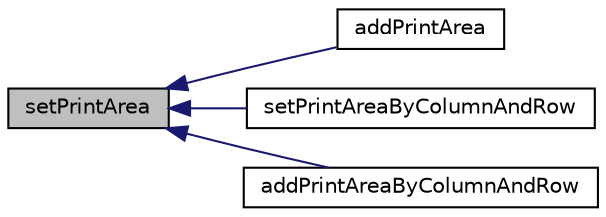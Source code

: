 digraph "setPrintArea"
{
  edge [fontname="Helvetica",fontsize="10",labelfontname="Helvetica",labelfontsize="10"];
  node [fontname="Helvetica",fontsize="10",shape=record];
  rankdir="LR";
  Node66 [label="setPrintArea",height=0.2,width=0.4,color="black", fillcolor="grey75", style="filled", fontcolor="black"];
  Node66 -> Node67 [dir="back",color="midnightblue",fontsize="10",style="solid",fontname="Helvetica"];
  Node67 [label="addPrintArea",height=0.2,width=0.4,color="black", fillcolor="white", style="filled",URL="$class_p_h_p_excel___worksheet___page_setup.html#aae1c4e8e972cdf8c82626e7ecdd71b94"];
  Node66 -> Node68 [dir="back",color="midnightblue",fontsize="10",style="solid",fontname="Helvetica"];
  Node68 [label="setPrintAreaByColumnAndRow",height=0.2,width=0.4,color="black", fillcolor="white", style="filled",URL="$class_p_h_p_excel___worksheet___page_setup.html#a867a00af059f82f9290a5fd82ce465ab"];
  Node66 -> Node69 [dir="back",color="midnightblue",fontsize="10",style="solid",fontname="Helvetica"];
  Node69 [label="addPrintAreaByColumnAndRow",height=0.2,width=0.4,color="black", fillcolor="white", style="filled",URL="$class_p_h_p_excel___worksheet___page_setup.html#a9662b9b6d93542e2f403bd014f67b821"];
}
